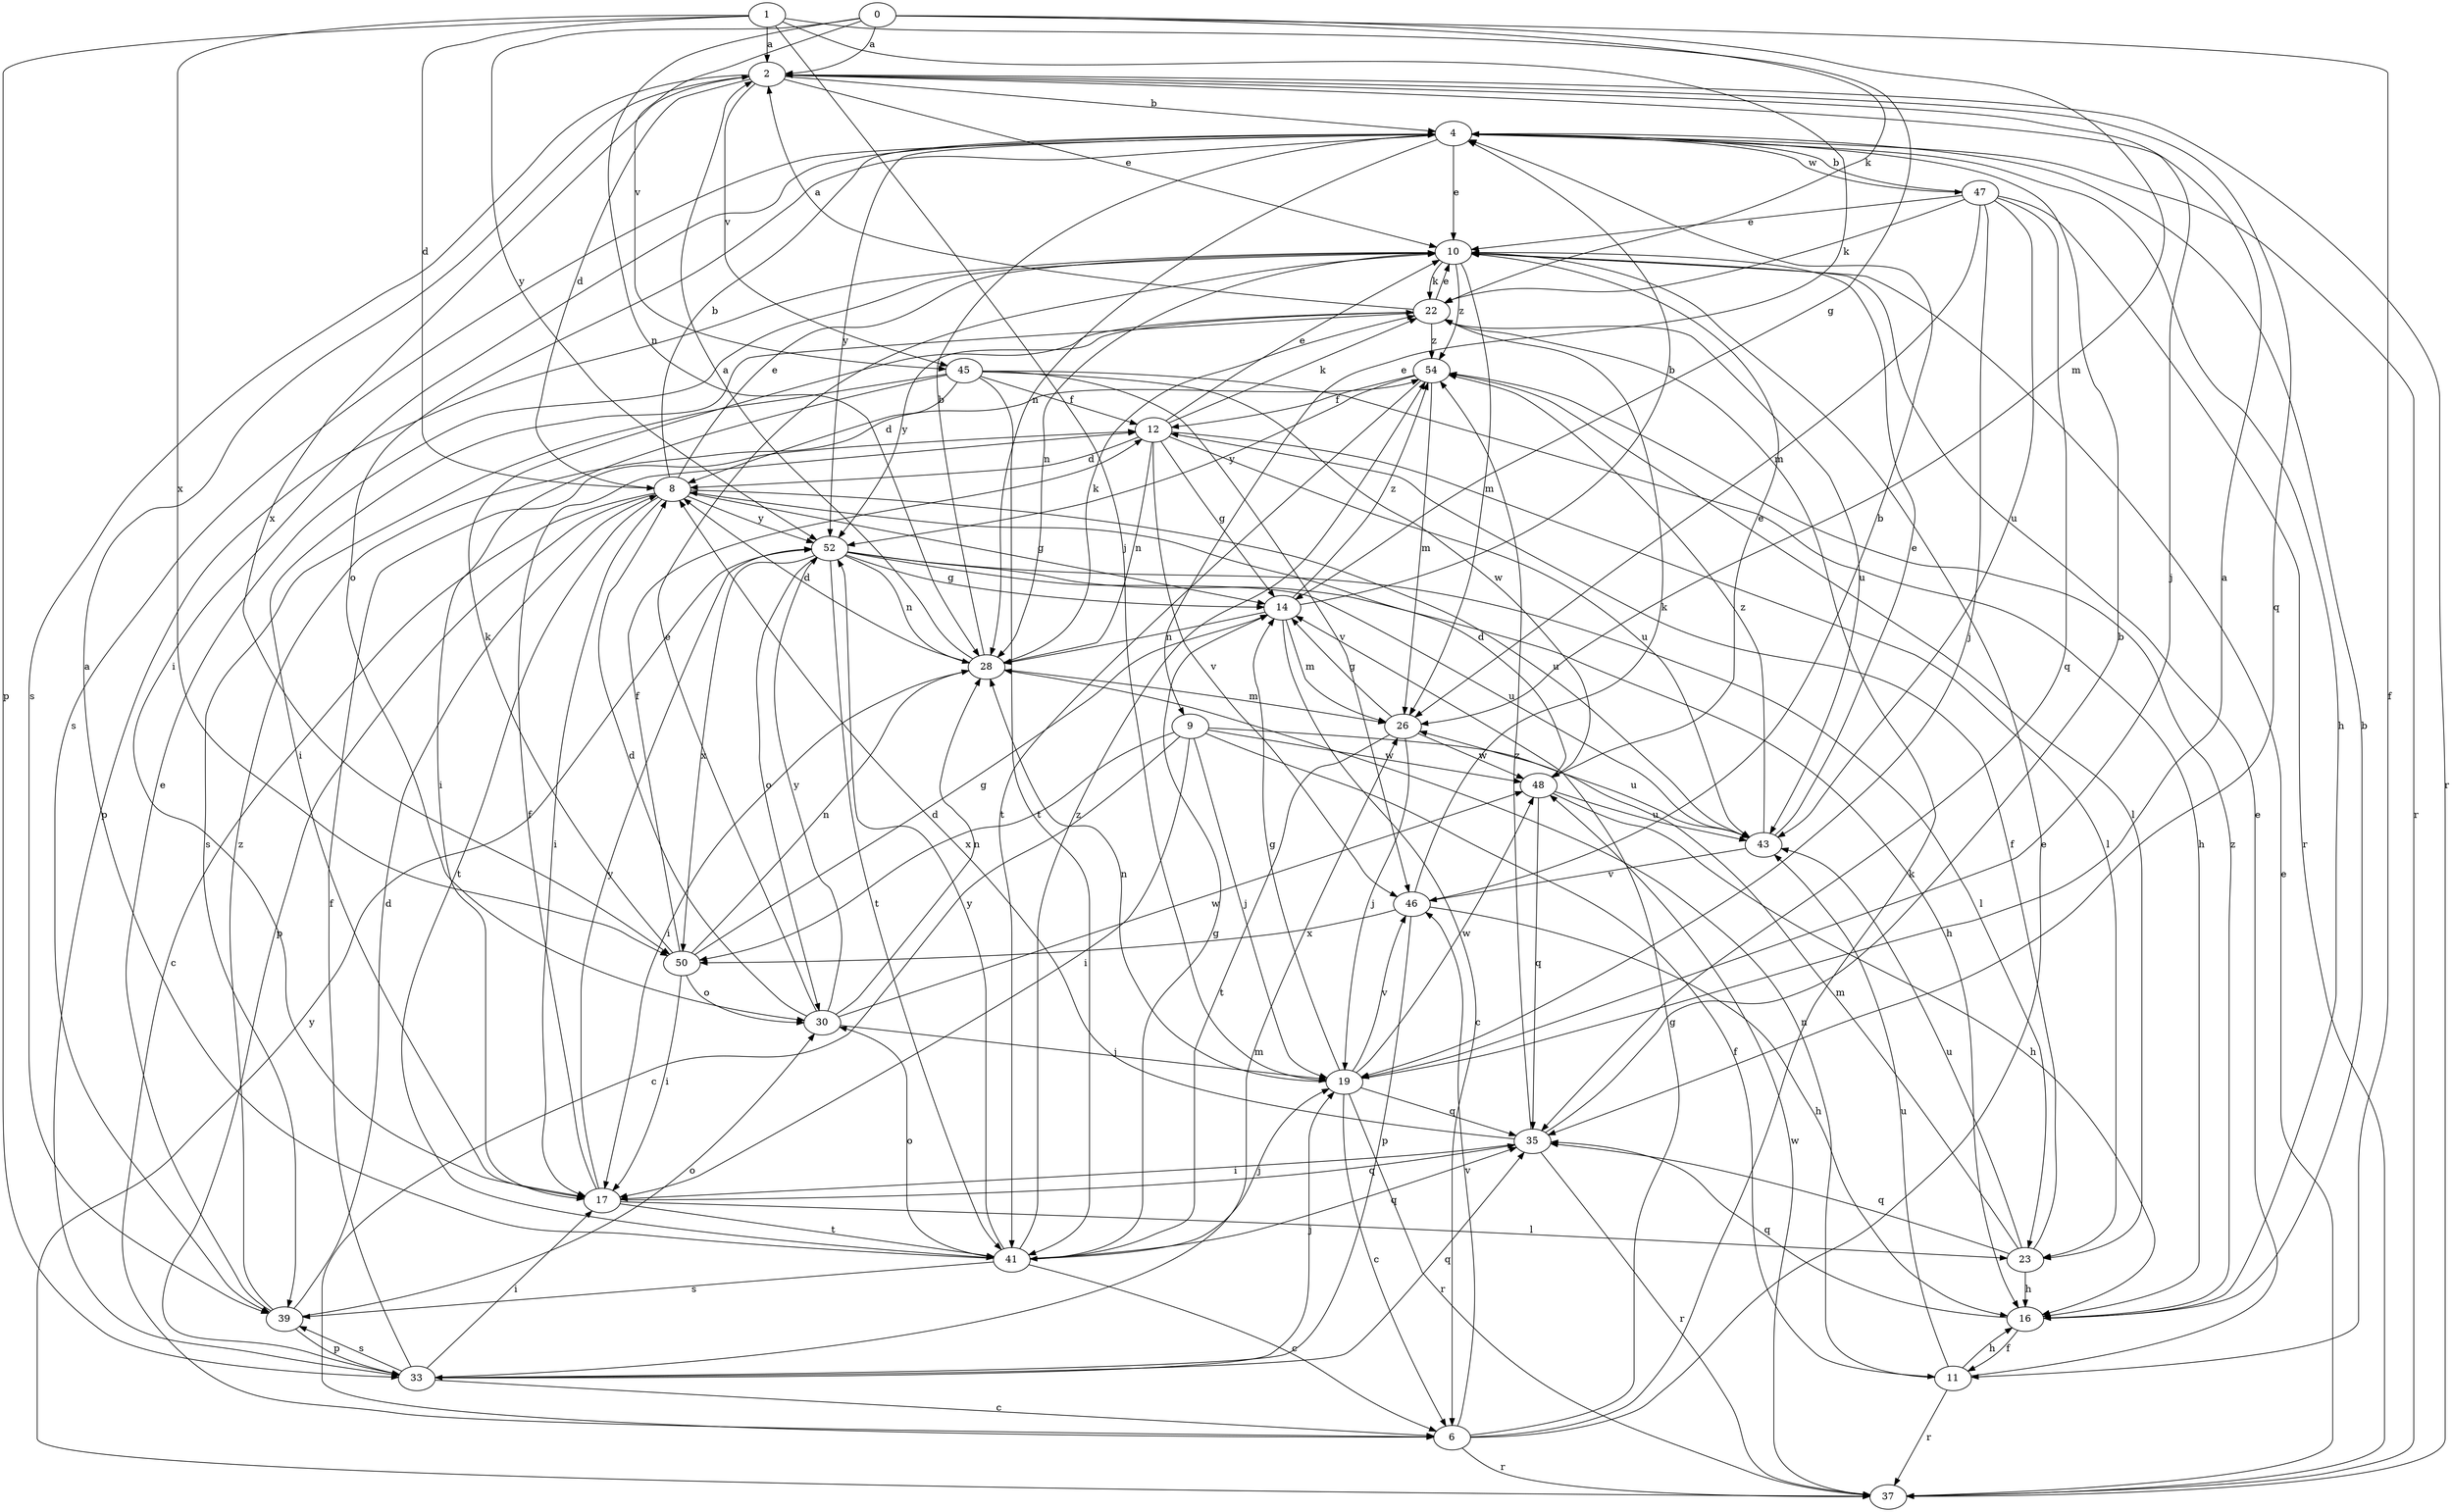 strict digraph  {
0;
1;
2;
4;
6;
8;
9;
10;
11;
12;
14;
16;
17;
19;
22;
23;
26;
28;
30;
33;
35;
37;
39;
41;
43;
45;
46;
47;
48;
50;
52;
54;
0 -> 2  [label=a];
0 -> 11  [label=f];
0 -> 22  [label=k];
0 -> 26  [label=m];
0 -> 28  [label=n];
0 -> 45  [label=v];
0 -> 52  [label=y];
1 -> 2  [label=a];
1 -> 8  [label=d];
1 -> 9  [label=e];
1 -> 14  [label=g];
1 -> 19  [label=j];
1 -> 33  [label=p];
1 -> 50  [label=x];
2 -> 4  [label=b];
2 -> 8  [label=d];
2 -> 10  [label=e];
2 -> 19  [label=j];
2 -> 35  [label=q];
2 -> 37  [label=r];
2 -> 39  [label=s];
2 -> 45  [label=v];
2 -> 50  [label=x];
4 -> 10  [label=e];
4 -> 16  [label=h];
4 -> 17  [label=i];
4 -> 28  [label=n];
4 -> 30  [label=o];
4 -> 37  [label=r];
4 -> 39  [label=s];
4 -> 47  [label=w];
4 -> 52  [label=y];
6 -> 10  [label=e];
6 -> 14  [label=g];
6 -> 22  [label=k];
6 -> 37  [label=r];
6 -> 46  [label=v];
8 -> 4  [label=b];
8 -> 6  [label=c];
8 -> 10  [label=e];
8 -> 14  [label=g];
8 -> 17  [label=i];
8 -> 33  [label=p];
8 -> 41  [label=t];
8 -> 43  [label=u];
8 -> 52  [label=y];
9 -> 6  [label=c];
9 -> 11  [label=f];
9 -> 17  [label=i];
9 -> 19  [label=j];
9 -> 43  [label=u];
9 -> 48  [label=w];
9 -> 50  [label=x];
10 -> 22  [label=k];
10 -> 26  [label=m];
10 -> 28  [label=n];
10 -> 33  [label=p];
10 -> 54  [label=z];
11 -> 10  [label=e];
11 -> 16  [label=h];
11 -> 28  [label=n];
11 -> 37  [label=r];
11 -> 43  [label=u];
12 -> 8  [label=d];
12 -> 10  [label=e];
12 -> 14  [label=g];
12 -> 22  [label=k];
12 -> 23  [label=l];
12 -> 28  [label=n];
12 -> 43  [label=u];
12 -> 46  [label=v];
14 -> 4  [label=b];
14 -> 6  [label=c];
14 -> 26  [label=m];
14 -> 28  [label=n];
14 -> 54  [label=z];
16 -> 4  [label=b];
16 -> 11  [label=f];
16 -> 35  [label=q];
16 -> 54  [label=z];
17 -> 12  [label=f];
17 -> 23  [label=l];
17 -> 35  [label=q];
17 -> 41  [label=t];
17 -> 52  [label=y];
19 -> 2  [label=a];
19 -> 6  [label=c];
19 -> 14  [label=g];
19 -> 28  [label=n];
19 -> 35  [label=q];
19 -> 37  [label=r];
19 -> 46  [label=v];
19 -> 48  [label=w];
22 -> 2  [label=a];
22 -> 10  [label=e];
22 -> 17  [label=i];
22 -> 43  [label=u];
22 -> 52  [label=y];
22 -> 54  [label=z];
23 -> 12  [label=f];
23 -> 16  [label=h];
23 -> 26  [label=m];
23 -> 35  [label=q];
23 -> 43  [label=u];
26 -> 14  [label=g];
26 -> 19  [label=j];
26 -> 41  [label=t];
26 -> 48  [label=w];
28 -> 2  [label=a];
28 -> 4  [label=b];
28 -> 8  [label=d];
28 -> 17  [label=i];
28 -> 22  [label=k];
28 -> 26  [label=m];
30 -> 8  [label=d];
30 -> 10  [label=e];
30 -> 19  [label=j];
30 -> 28  [label=n];
30 -> 48  [label=w];
30 -> 52  [label=y];
33 -> 6  [label=c];
33 -> 12  [label=f];
33 -> 17  [label=i];
33 -> 19  [label=j];
33 -> 26  [label=m];
33 -> 35  [label=q];
33 -> 39  [label=s];
35 -> 4  [label=b];
35 -> 8  [label=d];
35 -> 17  [label=i];
35 -> 37  [label=r];
35 -> 54  [label=z];
37 -> 10  [label=e];
37 -> 48  [label=w];
37 -> 52  [label=y];
39 -> 8  [label=d];
39 -> 10  [label=e];
39 -> 30  [label=o];
39 -> 33  [label=p];
39 -> 54  [label=z];
41 -> 2  [label=a];
41 -> 6  [label=c];
41 -> 14  [label=g];
41 -> 19  [label=j];
41 -> 30  [label=o];
41 -> 35  [label=q];
41 -> 39  [label=s];
41 -> 52  [label=y];
41 -> 54  [label=z];
43 -> 10  [label=e];
43 -> 46  [label=v];
43 -> 54  [label=z];
45 -> 8  [label=d];
45 -> 12  [label=f];
45 -> 16  [label=h];
45 -> 17  [label=i];
45 -> 39  [label=s];
45 -> 41  [label=t];
45 -> 46  [label=v];
45 -> 48  [label=w];
46 -> 4  [label=b];
46 -> 16  [label=h];
46 -> 22  [label=k];
46 -> 33  [label=p];
46 -> 50  [label=x];
47 -> 4  [label=b];
47 -> 10  [label=e];
47 -> 19  [label=j];
47 -> 22  [label=k];
47 -> 26  [label=m];
47 -> 35  [label=q];
47 -> 37  [label=r];
47 -> 43  [label=u];
48 -> 8  [label=d];
48 -> 10  [label=e];
48 -> 16  [label=h];
48 -> 35  [label=q];
48 -> 43  [label=u];
50 -> 12  [label=f];
50 -> 14  [label=g];
50 -> 17  [label=i];
50 -> 22  [label=k];
50 -> 28  [label=n];
50 -> 30  [label=o];
52 -> 14  [label=g];
52 -> 16  [label=h];
52 -> 23  [label=l];
52 -> 28  [label=n];
52 -> 30  [label=o];
52 -> 41  [label=t];
52 -> 43  [label=u];
52 -> 50  [label=x];
54 -> 12  [label=f];
54 -> 23  [label=l];
54 -> 26  [label=m];
54 -> 41  [label=t];
54 -> 52  [label=y];
}
